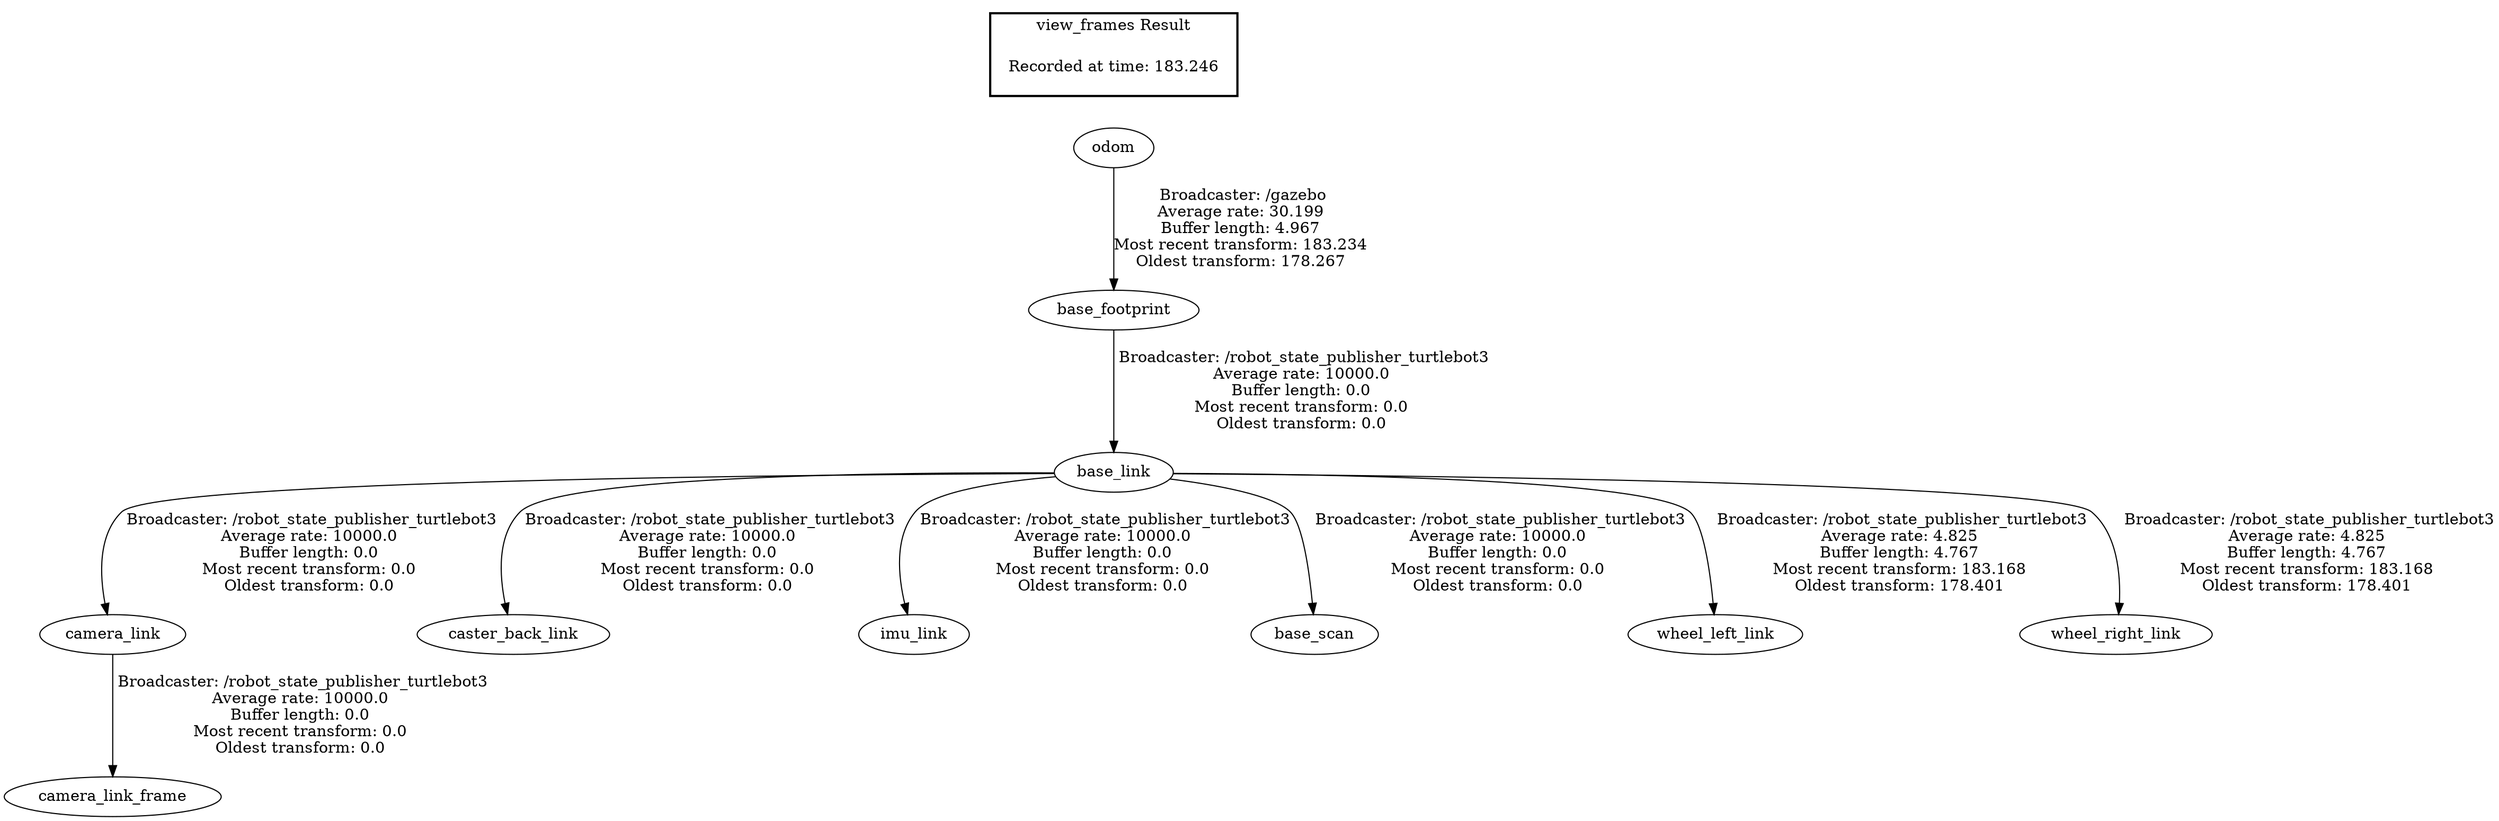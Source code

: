 digraph G {
"odom" -> "base_footprint"[label=" Broadcaster: /gazebo\nAverage rate: 30.199\nBuffer length: 4.967\nMost recent transform: 183.234\nOldest transform: 178.267\n"];
"base_footprint" -> "base_link"[label=" Broadcaster: /robot_state_publisher_turtlebot3\nAverage rate: 10000.0\nBuffer length: 0.0\nMost recent transform: 0.0\nOldest transform: 0.0\n"];
"camera_link" -> "camera_link_frame"[label=" Broadcaster: /robot_state_publisher_turtlebot3\nAverage rate: 10000.0\nBuffer length: 0.0\nMost recent transform: 0.0\nOldest transform: 0.0\n"];
"base_link" -> "camera_link"[label=" Broadcaster: /robot_state_publisher_turtlebot3\nAverage rate: 10000.0\nBuffer length: 0.0\nMost recent transform: 0.0\nOldest transform: 0.0\n"];
"base_link" -> "caster_back_link"[label=" Broadcaster: /robot_state_publisher_turtlebot3\nAverage rate: 10000.0\nBuffer length: 0.0\nMost recent transform: 0.0\nOldest transform: 0.0\n"];
"base_link" -> "imu_link"[label=" Broadcaster: /robot_state_publisher_turtlebot3\nAverage rate: 10000.0\nBuffer length: 0.0\nMost recent transform: 0.0\nOldest transform: 0.0\n"];
"base_link" -> "base_scan"[label=" Broadcaster: /robot_state_publisher_turtlebot3\nAverage rate: 10000.0\nBuffer length: 0.0\nMost recent transform: 0.0\nOldest transform: 0.0\n"];
"base_link" -> "wheel_left_link"[label=" Broadcaster: /robot_state_publisher_turtlebot3\nAverage rate: 4.825\nBuffer length: 4.767\nMost recent transform: 183.168\nOldest transform: 178.401\n"];
"base_link" -> "wheel_right_link"[label=" Broadcaster: /robot_state_publisher_turtlebot3\nAverage rate: 4.825\nBuffer length: 4.767\nMost recent transform: 183.168\nOldest transform: 178.401\n"];
edge [style=invis];
 subgraph cluster_legend { style=bold; color=black; label ="view_frames Result";
"Recorded at time: 183.246"[ shape=plaintext ] ;
}->"odom";
}